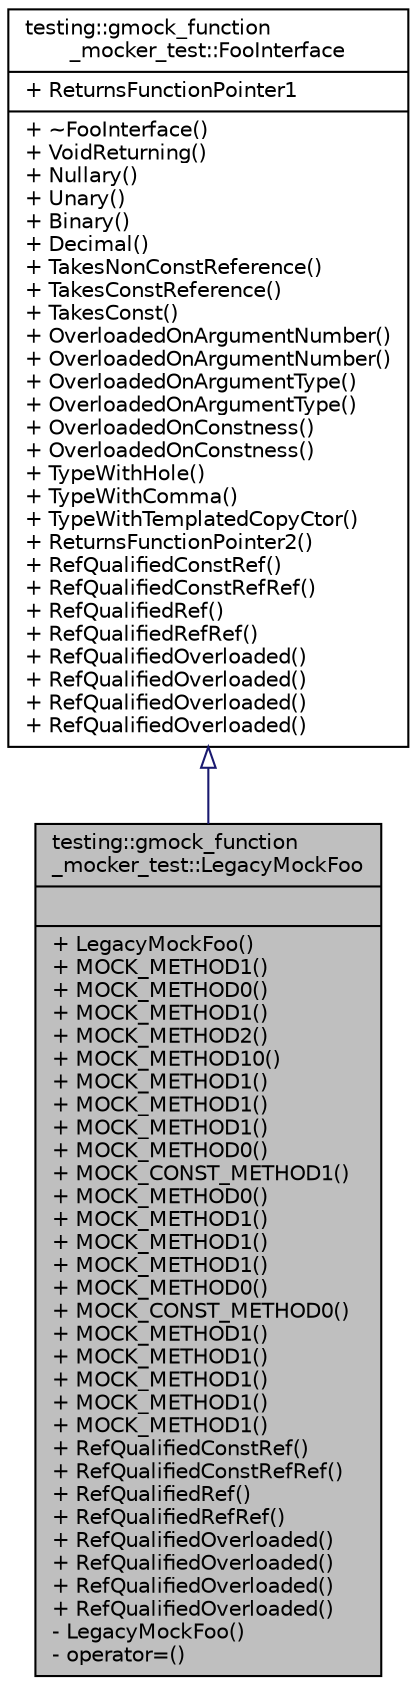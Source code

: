 digraph "testing::gmock_function_mocker_test::LegacyMockFoo"
{
 // LATEX_PDF_SIZE
  bgcolor="transparent";
  edge [fontname="Helvetica",fontsize="10",labelfontname="Helvetica",labelfontsize="10"];
  node [fontname="Helvetica",fontsize="10",shape=record];
  Node1 [label="{testing::gmock_function\l_mocker_test::LegacyMockFoo\n||+ LegacyMockFoo()\l+ MOCK_METHOD1()\l+ MOCK_METHOD0()\l+ MOCK_METHOD1()\l+ MOCK_METHOD2()\l+ MOCK_METHOD10()\l+ MOCK_METHOD1()\l+ MOCK_METHOD1()\l+ MOCK_METHOD1()\l+ MOCK_METHOD0()\l+ MOCK_CONST_METHOD1()\l+ MOCK_METHOD0()\l+ MOCK_METHOD1()\l+ MOCK_METHOD1()\l+ MOCK_METHOD1()\l+ MOCK_METHOD0()\l+ MOCK_CONST_METHOD0()\l+ MOCK_METHOD1()\l+ MOCK_METHOD1()\l+ MOCK_METHOD1()\l+ MOCK_METHOD1()\l+ MOCK_METHOD1()\l+ RefQualifiedConstRef()\l+ RefQualifiedConstRefRef()\l+ RefQualifiedRef()\l+ RefQualifiedRefRef()\l+ RefQualifiedOverloaded()\l+ RefQualifiedOverloaded()\l+ RefQualifiedOverloaded()\l+ RefQualifiedOverloaded()\l- LegacyMockFoo()\l- operator=()\l}",height=0.2,width=0.4,color="black", fillcolor="grey75", style="filled", fontcolor="black",tooltip=" "];
  Node2 -> Node1 [dir="back",color="midnightblue",fontsize="10",style="solid",arrowtail="onormal",fontname="Helvetica"];
  Node2 [label="{testing::gmock_function\l_mocker_test::FooInterface\n|+ ReturnsFunctionPointer1\l|+ ~FooInterface()\l+ VoidReturning()\l+ Nullary()\l+ Unary()\l+ Binary()\l+ Decimal()\l+ TakesNonConstReference()\l+ TakesConstReference()\l+ TakesConst()\l+ OverloadedOnArgumentNumber()\l+ OverloadedOnArgumentNumber()\l+ OverloadedOnArgumentType()\l+ OverloadedOnArgumentType()\l+ OverloadedOnConstness()\l+ OverloadedOnConstness()\l+ TypeWithHole()\l+ TypeWithComma()\l+ TypeWithTemplatedCopyCtor()\l+ ReturnsFunctionPointer2()\l+ RefQualifiedConstRef()\l+ RefQualifiedConstRefRef()\l+ RefQualifiedRef()\l+ RefQualifiedRefRef()\l+ RefQualifiedOverloaded()\l+ RefQualifiedOverloaded()\l+ RefQualifiedOverloaded()\l+ RefQualifiedOverloaded()\l}",height=0.2,width=0.4,color="black",URL="$classtesting_1_1gmock__function__mocker__test_1_1FooInterface.html",tooltip=" "];
}
